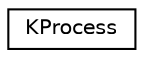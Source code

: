 digraph "Graphical Class Hierarchy"
{
  edge [fontname="Helvetica",fontsize="10",labelfontname="Helvetica",labelfontsize="10"];
  node [fontname="Helvetica",fontsize="10",shape=record];
  rankdir="LR";
  Node0 [label="KProcess",height=0.2,width=0.4,color="black", fillcolor="white", style="filled",URL="$classKProcess.html",tooltip="Child process invocation, monitoring and control. "];
}
